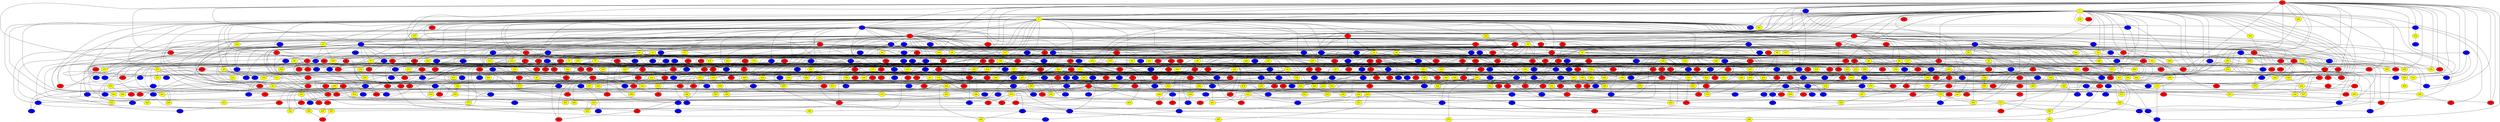 graph {
0 [style = filled fillcolor = red];
1 [style = filled fillcolor = yellow];
2 [style = filled fillcolor = yellow];
3 [style = filled fillcolor = blue];
4 [style = filled fillcolor = red];
5 [style = filled fillcolor = blue];
6 [style = filled fillcolor = blue];
7 [style = filled fillcolor = blue];
8 [style = filled fillcolor = red];
9 [style = filled fillcolor = red];
10 [style = filled fillcolor = red];
11 [style = filled fillcolor = red];
12 [style = filled fillcolor = blue];
13 [style = filled fillcolor = blue];
14 [style = filled fillcolor = red];
15 [style = filled fillcolor = yellow];
16 [style = filled fillcolor = red];
17 [style = filled fillcolor = blue];
18 [style = filled fillcolor = blue];
19 [style = filled fillcolor = red];
20 [style = filled fillcolor = yellow];
21 [style = filled fillcolor = yellow];
22 [style = filled fillcolor = blue];
23 [style = filled fillcolor = yellow];
24 [style = filled fillcolor = blue];
25 [style = filled fillcolor = blue];
26 [style = filled fillcolor = yellow];
27 [style = filled fillcolor = blue];
28 [style = filled fillcolor = blue];
29 [style = filled fillcolor = red];
30 [style = filled fillcolor = blue];
31 [style = filled fillcolor = blue];
32 [style = filled fillcolor = red];
33 [style = filled fillcolor = yellow];
34 [style = filled fillcolor = red];
35 [style = filled fillcolor = red];
36 [style = filled fillcolor = yellow];
37 [style = filled fillcolor = red];
38 [style = filled fillcolor = yellow];
39 [style = filled fillcolor = blue];
40 [style = filled fillcolor = blue];
41 [style = filled fillcolor = blue];
42 [style = filled fillcolor = red];
43 [style = filled fillcolor = yellow];
44 [style = filled fillcolor = yellow];
45 [style = filled fillcolor = yellow];
46 [style = filled fillcolor = blue];
47 [style = filled fillcolor = blue];
48 [style = filled fillcolor = yellow];
49 [style = filled fillcolor = red];
50 [style = filled fillcolor = red];
51 [style = filled fillcolor = yellow];
52 [style = filled fillcolor = red];
53 [style = filled fillcolor = red];
54 [style = filled fillcolor = yellow];
55 [style = filled fillcolor = blue];
56 [style = filled fillcolor = red];
57 [style = filled fillcolor = red];
58 [style = filled fillcolor = blue];
59 [style = filled fillcolor = red];
60 [style = filled fillcolor = yellow];
61 [style = filled fillcolor = yellow];
62 [style = filled fillcolor = red];
63 [style = filled fillcolor = red];
64 [style = filled fillcolor = red];
65 [style = filled fillcolor = yellow];
66 [style = filled fillcolor = red];
67 [style = filled fillcolor = yellow];
68 [style = filled fillcolor = yellow];
69 [style = filled fillcolor = yellow];
70 [style = filled fillcolor = yellow];
71 [style = filled fillcolor = blue];
72 [style = filled fillcolor = red];
73 [style = filled fillcolor = red];
74 [style = filled fillcolor = red];
75 [style = filled fillcolor = yellow];
76 [style = filled fillcolor = red];
77 [style = filled fillcolor = red];
78 [style = filled fillcolor = blue];
79 [style = filled fillcolor = blue];
80 [style = filled fillcolor = yellow];
81 [style = filled fillcolor = red];
82 [style = filled fillcolor = yellow];
83 [style = filled fillcolor = yellow];
84 [style = filled fillcolor = red];
85 [style = filled fillcolor = red];
86 [style = filled fillcolor = blue];
87 [style = filled fillcolor = blue];
88 [style = filled fillcolor = yellow];
89 [style = filled fillcolor = yellow];
90 [style = filled fillcolor = blue];
91 [style = filled fillcolor = blue];
92 [style = filled fillcolor = red];
93 [style = filled fillcolor = yellow];
94 [style = filled fillcolor = red];
95 [style = filled fillcolor = blue];
96 [style = filled fillcolor = red];
97 [style = filled fillcolor = red];
98 [style = filled fillcolor = yellow];
99 [style = filled fillcolor = red];
100 [style = filled fillcolor = blue];
101 [style = filled fillcolor = yellow];
102 [style = filled fillcolor = blue];
103 [style = filled fillcolor = yellow];
104 [style = filled fillcolor = red];
105 [style = filled fillcolor = red];
106 [style = filled fillcolor = blue];
107 [style = filled fillcolor = yellow];
108 [style = filled fillcolor = yellow];
109 [style = filled fillcolor = blue];
110 [style = filled fillcolor = red];
111 [style = filled fillcolor = red];
112 [style = filled fillcolor = blue];
113 [style = filled fillcolor = yellow];
114 [style = filled fillcolor = red];
115 [style = filled fillcolor = blue];
116 [style = filled fillcolor = blue];
117 [style = filled fillcolor = yellow];
118 [style = filled fillcolor = red];
119 [style = filled fillcolor = blue];
120 [style = filled fillcolor = red];
121 [style = filled fillcolor = blue];
122 [style = filled fillcolor = red];
123 [style = filled fillcolor = blue];
124 [style = filled fillcolor = yellow];
125 [style = filled fillcolor = red];
126 [style = filled fillcolor = red];
127 [style = filled fillcolor = red];
128 [style = filled fillcolor = yellow];
129 [style = filled fillcolor = blue];
130 [style = filled fillcolor = red];
131 [style = filled fillcolor = yellow];
132 [style = filled fillcolor = red];
133 [style = filled fillcolor = yellow];
134 [style = filled fillcolor = red];
135 [style = filled fillcolor = blue];
136 [style = filled fillcolor = blue];
137 [style = filled fillcolor = yellow];
138 [style = filled fillcolor = yellow];
139 [style = filled fillcolor = blue];
140 [style = filled fillcolor = yellow];
141 [style = filled fillcolor = yellow];
142 [style = filled fillcolor = blue];
143 [style = filled fillcolor = red];
144 [style = filled fillcolor = red];
145 [style = filled fillcolor = yellow];
146 [style = filled fillcolor = red];
147 [style = filled fillcolor = red];
148 [style = filled fillcolor = yellow];
149 [style = filled fillcolor = yellow];
150 [style = filled fillcolor = blue];
151 [style = filled fillcolor = red];
152 [style = filled fillcolor = red];
153 [style = filled fillcolor = blue];
154 [style = filled fillcolor = blue];
155 [style = filled fillcolor = yellow];
156 [style = filled fillcolor = red];
157 [style = filled fillcolor = red];
158 [style = filled fillcolor = yellow];
159 [style = filled fillcolor = yellow];
160 [style = filled fillcolor = red];
161 [style = filled fillcolor = yellow];
162 [style = filled fillcolor = yellow];
163 [style = filled fillcolor = red];
164 [style = filled fillcolor = red];
165 [style = filled fillcolor = red];
166 [style = filled fillcolor = red];
167 [style = filled fillcolor = yellow];
168 [style = filled fillcolor = yellow];
169 [style = filled fillcolor = yellow];
170 [style = filled fillcolor = yellow];
171 [style = filled fillcolor = red];
172 [style = filled fillcolor = red];
173 [style = filled fillcolor = red];
174 [style = filled fillcolor = yellow];
175 [style = filled fillcolor = yellow];
176 [style = filled fillcolor = red];
177 [style = filled fillcolor = yellow];
178 [style = filled fillcolor = blue];
179 [style = filled fillcolor = yellow];
180 [style = filled fillcolor = red];
181 [style = filled fillcolor = red];
182 [style = filled fillcolor = yellow];
183 [style = filled fillcolor = yellow];
184 [style = filled fillcolor = blue];
185 [style = filled fillcolor = yellow];
186 [style = filled fillcolor = yellow];
187 [style = filled fillcolor = blue];
188 [style = filled fillcolor = red];
189 [style = filled fillcolor = red];
190 [style = filled fillcolor = yellow];
191 [style = filled fillcolor = yellow];
192 [style = filled fillcolor = red];
193 [style = filled fillcolor = red];
194 [style = filled fillcolor = red];
195 [style = filled fillcolor = yellow];
196 [style = filled fillcolor = red];
197 [style = filled fillcolor = yellow];
198 [style = filled fillcolor = red];
199 [style = filled fillcolor = red];
200 [style = filled fillcolor = yellow];
201 [style = filled fillcolor = blue];
202 [style = filled fillcolor = yellow];
203 [style = filled fillcolor = blue];
204 [style = filled fillcolor = blue];
205 [style = filled fillcolor = blue];
206 [style = filled fillcolor = blue];
207 [style = filled fillcolor = yellow];
208 [style = filled fillcolor = blue];
209 [style = filled fillcolor = red];
210 [style = filled fillcolor = yellow];
211 [style = filled fillcolor = yellow];
212 [style = filled fillcolor = red];
213 [style = filled fillcolor = blue];
214 [style = filled fillcolor = red];
215 [style = filled fillcolor = blue];
216 [style = filled fillcolor = red];
217 [style = filled fillcolor = yellow];
218 [style = filled fillcolor = blue];
219 [style = filled fillcolor = yellow];
220 [style = filled fillcolor = red];
221 [style = filled fillcolor = red];
222 [style = filled fillcolor = red];
223 [style = filled fillcolor = red];
224 [style = filled fillcolor = yellow];
225 [style = filled fillcolor = red];
226 [style = filled fillcolor = yellow];
227 [style = filled fillcolor = yellow];
228 [style = filled fillcolor = red];
229 [style = filled fillcolor = yellow];
230 [style = filled fillcolor = yellow];
231 [style = filled fillcolor = red];
232 [style = filled fillcolor = red];
233 [style = filled fillcolor = blue];
234 [style = filled fillcolor = red];
235 [style = filled fillcolor = yellow];
236 [style = filled fillcolor = yellow];
237 [style = filled fillcolor = red];
238 [style = filled fillcolor = red];
239 [style = filled fillcolor = yellow];
240 [style = filled fillcolor = red];
241 [style = filled fillcolor = blue];
242 [style = filled fillcolor = yellow];
243 [style = filled fillcolor = red];
244 [style = filled fillcolor = red];
245 [style = filled fillcolor = blue];
246 [style = filled fillcolor = yellow];
247 [style = filled fillcolor = blue];
248 [style = filled fillcolor = red];
249 [style = filled fillcolor = blue];
250 [style = filled fillcolor = blue];
251 [style = filled fillcolor = yellow];
252 [style = filled fillcolor = yellow];
253 [style = filled fillcolor = yellow];
254 [style = filled fillcolor = yellow];
255 [style = filled fillcolor = yellow];
256 [style = filled fillcolor = red];
257 [style = filled fillcolor = blue];
258 [style = filled fillcolor = red];
259 [style = filled fillcolor = yellow];
260 [style = filled fillcolor = red];
261 [style = filled fillcolor = yellow];
262 [style = filled fillcolor = yellow];
263 [style = filled fillcolor = red];
264 [style = filled fillcolor = red];
265 [style = filled fillcolor = red];
266 [style = filled fillcolor = yellow];
267 [style = filled fillcolor = yellow];
268 [style = filled fillcolor = blue];
269 [style = filled fillcolor = red];
270 [style = filled fillcolor = red];
271 [style = filled fillcolor = yellow];
272 [style = filled fillcolor = red];
273 [style = filled fillcolor = yellow];
274 [style = filled fillcolor = red];
275 [style = filled fillcolor = yellow];
276 [style = filled fillcolor = yellow];
277 [style = filled fillcolor = red];
278 [style = filled fillcolor = yellow];
279 [style = filled fillcolor = red];
280 [style = filled fillcolor = red];
281 [style = filled fillcolor = yellow];
282 [style = filled fillcolor = red];
283 [style = filled fillcolor = red];
284 [style = filled fillcolor = blue];
285 [style = filled fillcolor = yellow];
286 [style = filled fillcolor = red];
287 [style = filled fillcolor = blue];
288 [style = filled fillcolor = red];
289 [style = filled fillcolor = yellow];
290 [style = filled fillcolor = blue];
291 [style = filled fillcolor = yellow];
292 [style = filled fillcolor = yellow];
293 [style = filled fillcolor = yellow];
294 [style = filled fillcolor = red];
295 [style = filled fillcolor = blue];
296 [style = filled fillcolor = blue];
297 [style = filled fillcolor = yellow];
298 [style = filled fillcolor = blue];
299 [style = filled fillcolor = yellow];
300 [style = filled fillcolor = blue];
301 [style = filled fillcolor = blue];
302 [style = filled fillcolor = blue];
303 [style = filled fillcolor = red];
304 [style = filled fillcolor = red];
305 [style = filled fillcolor = red];
306 [style = filled fillcolor = red];
307 [style = filled fillcolor = blue];
308 [style = filled fillcolor = yellow];
309 [style = filled fillcolor = blue];
310 [style = filled fillcolor = red];
311 [style = filled fillcolor = yellow];
312 [style = filled fillcolor = yellow];
313 [style = filled fillcolor = red];
314 [style = filled fillcolor = yellow];
315 [style = filled fillcolor = red];
316 [style = filled fillcolor = yellow];
317 [style = filled fillcolor = yellow];
318 [style = filled fillcolor = blue];
319 [style = filled fillcolor = blue];
320 [style = filled fillcolor = blue];
321 [style = filled fillcolor = yellow];
322 [style = filled fillcolor = blue];
323 [style = filled fillcolor = blue];
324 [style = filled fillcolor = red];
325 [style = filled fillcolor = yellow];
326 [style = filled fillcolor = yellow];
327 [style = filled fillcolor = yellow];
328 [style = filled fillcolor = red];
329 [style = filled fillcolor = red];
330 [style = filled fillcolor = yellow];
331 [style = filled fillcolor = yellow];
332 [style = filled fillcolor = red];
333 [style = filled fillcolor = yellow];
334 [style = filled fillcolor = red];
335 [style = filled fillcolor = yellow];
336 [style = filled fillcolor = blue];
337 [style = filled fillcolor = yellow];
338 [style = filled fillcolor = blue];
339 [style = filled fillcolor = blue];
340 [style = filled fillcolor = blue];
341 [style = filled fillcolor = blue];
342 [style = filled fillcolor = red];
343 [style = filled fillcolor = yellow];
344 [style = filled fillcolor = yellow];
345 [style = filled fillcolor = red];
346 [style = filled fillcolor = yellow];
347 [style = filled fillcolor = blue];
348 [style = filled fillcolor = red];
349 [style = filled fillcolor = red];
350 [style = filled fillcolor = yellow];
351 [style = filled fillcolor = red];
352 [style = filled fillcolor = blue];
353 [style = filled fillcolor = yellow];
354 [style = filled fillcolor = blue];
355 [style = filled fillcolor = red];
356 [style = filled fillcolor = blue];
357 [style = filled fillcolor = red];
358 [style = filled fillcolor = blue];
359 [style = filled fillcolor = red];
360 [style = filled fillcolor = blue];
361 [style = filled fillcolor = red];
362 [style = filled fillcolor = yellow];
363 [style = filled fillcolor = red];
364 [style = filled fillcolor = blue];
365 [style = filled fillcolor = blue];
366 [style = filled fillcolor = yellow];
367 [style = filled fillcolor = yellow];
368 [style = filled fillcolor = blue];
369 [style = filled fillcolor = yellow];
370 [style = filled fillcolor = blue];
371 [style = filled fillcolor = yellow];
372 [style = filled fillcolor = yellow];
373 [style = filled fillcolor = yellow];
374 [style = filled fillcolor = blue];
375 [style = filled fillcolor = yellow];
376 [style = filled fillcolor = blue];
377 [style = filled fillcolor = red];
378 [style = filled fillcolor = red];
379 [style = filled fillcolor = red];
380 [style = filled fillcolor = yellow];
381 [style = filled fillcolor = yellow];
382 [style = filled fillcolor = yellow];
383 [style = filled fillcolor = blue];
384 [style = filled fillcolor = red];
385 [style = filled fillcolor = yellow];
386 [style = filled fillcolor = yellow];
387 [style = filled fillcolor = blue];
388 [style = filled fillcolor = yellow];
389 [style = filled fillcolor = blue];
390 [style = filled fillcolor = yellow];
391 [style = filled fillcolor = blue];
392 [style = filled fillcolor = red];
393 [style = filled fillcolor = blue];
394 [style = filled fillcolor = blue];
395 [style = filled fillcolor = yellow];
396 [style = filled fillcolor = yellow];
397 [style = filled fillcolor = red];
398 [style = filled fillcolor = yellow];
399 [style = filled fillcolor = yellow];
400 [style = filled fillcolor = yellow];
401 [style = filled fillcolor = red];
402 [style = filled fillcolor = yellow];
403 [style = filled fillcolor = yellow];
404 [style = filled fillcolor = blue];
405 [style = filled fillcolor = red];
406 [style = filled fillcolor = yellow];
407 [style = filled fillcolor = blue];
408 [style = filled fillcolor = blue];
409 [style = filled fillcolor = blue];
410 [style = filled fillcolor = blue];
411 [style = filled fillcolor = yellow];
412 [style = filled fillcolor = yellow];
413 [style = filled fillcolor = red];
414 [style = filled fillcolor = blue];
415 [style = filled fillcolor = red];
416 [style = filled fillcolor = red];
417 [style = filled fillcolor = blue];
418 [style = filled fillcolor = yellow];
419 [style = filled fillcolor = yellow];
420 [style = filled fillcolor = blue];
421 [style = filled fillcolor = yellow];
422 [style = filled fillcolor = red];
423 [style = filled fillcolor = yellow];
424 [style = filled fillcolor = yellow];
425 [style = filled fillcolor = yellow];
426 [style = filled fillcolor = yellow];
427 [style = filled fillcolor = blue];
428 [style = filled fillcolor = red];
429 [style = filled fillcolor = red];
430 [style = filled fillcolor = red];
431 [style = filled fillcolor = yellow];
432 [style = filled fillcolor = blue];
433 [style = filled fillcolor = yellow];
434 [style = filled fillcolor = red];
435 [style = filled fillcolor = red];
436 [style = filled fillcolor = yellow];
437 [style = filled fillcolor = blue];
438 [style = filled fillcolor = red];
439 [style = filled fillcolor = red];
440 [style = filled fillcolor = yellow];
441 [style = filled fillcolor = blue];
442 [style = filled fillcolor = red];
443 [style = filled fillcolor = blue];
444 [style = filled fillcolor = yellow];
445 [style = filled fillcolor = yellow];
446 [style = filled fillcolor = blue];
447 [style = filled fillcolor = red];
448 [style = filled fillcolor = blue];
449 [style = filled fillcolor = yellow];
450 [style = filled fillcolor = yellow];
451 [style = filled fillcolor = blue];
452 [style = filled fillcolor = yellow];
453 [style = filled fillcolor = yellow];
454 [style = filled fillcolor = yellow];
455 [style = filled fillcolor = red];
456 [style = filled fillcolor = yellow];
457 [style = filled fillcolor = blue];
458 [style = filled fillcolor = red];
459 [style = filled fillcolor = blue];
460 [style = filled fillcolor = blue];
461 [style = filled fillcolor = blue];
462 [style = filled fillcolor = blue];
463 [style = filled fillcolor = red];
464 [style = filled fillcolor = yellow];
465 [style = filled fillcolor = red];
466 [style = filled fillcolor = blue];
467 [style = filled fillcolor = blue];
468 [style = filled fillcolor = yellow];
469 [style = filled fillcolor = red];
470 [style = filled fillcolor = red];
471 [style = filled fillcolor = blue];
472 [style = filled fillcolor = yellow];
473 [style = filled fillcolor = red];
474 [style = filled fillcolor = red];
475 [style = filled fillcolor = blue];
476 [style = filled fillcolor = red];
477 [style = filled fillcolor = blue];
478 [style = filled fillcolor = blue];
479 [style = filled fillcolor = red];
480 [style = filled fillcolor = yellow];
481 [style = filled fillcolor = blue];
482 [style = filled fillcolor = yellow];
483 [style = filled fillcolor = yellow];
484 [style = filled fillcolor = blue];
485 [style = filled fillcolor = red];
486 [style = filled fillcolor = yellow];
487 [style = filled fillcolor = yellow];
488 [style = filled fillcolor = blue];
489 [style = filled fillcolor = red];
490 [style = filled fillcolor = blue];
491 [style = filled fillcolor = blue];
492 [style = filled fillcolor = yellow];
493 [style = filled fillcolor = blue];
494 [style = filled fillcolor = blue];
495 [style = filled fillcolor = red];
496 [style = filled fillcolor = blue];
497 [style = filled fillcolor = yellow];
498 [style = filled fillcolor = red];
499 [style = filled fillcolor = blue];
500 [style = filled fillcolor = yellow];
501 [style = filled fillcolor = yellow];
502 [style = filled fillcolor = red];
503 [style = filled fillcolor = blue];
504 [style = filled fillcolor = red];
505 [style = filled fillcolor = yellow];
506 [style = filled fillcolor = red];
507 [style = filled fillcolor = red];
508 [style = filled fillcolor = yellow];
509 [style = filled fillcolor = blue];
510 [style = filled fillcolor = yellow];
511 [style = filled fillcolor = red];
512 [style = filled fillcolor = blue];
513 [style = filled fillcolor = yellow];
514 [style = filled fillcolor = yellow];
515 [style = filled fillcolor = blue];
516 [style = filled fillcolor = red];
517 [style = filled fillcolor = yellow];
518 [style = filled fillcolor = blue];
519 [style = filled fillcolor = red];
520 [style = filled fillcolor = yellow];
521 [style = filled fillcolor = yellow];
522 [style = filled fillcolor = yellow];
523 [style = filled fillcolor = red];
524 [style = filled fillcolor = yellow];
525 [style = filled fillcolor = blue];
526 [style = filled fillcolor = blue];
527 [style = filled fillcolor = yellow];
528 [style = filled fillcolor = yellow];
529 [style = filled fillcolor = red];
530 [style = filled fillcolor = yellow];
531 [style = filled fillcolor = blue];
532 [style = filled fillcolor = blue];
533 [style = filled fillcolor = red];
534 [style = filled fillcolor = yellow];
535 [style = filled fillcolor = blue];
536 [style = filled fillcolor = red];
537 [style = filled fillcolor = yellow];
538 [style = filled fillcolor = red];
539 [style = filled fillcolor = red];
540 [style = filled fillcolor = yellow];
541 [style = filled fillcolor = yellow];
542 [style = filled fillcolor = red];
543 [style = filled fillcolor = red];
544 [style = filled fillcolor = red];
545 [style = filled fillcolor = red];
546 [style = filled fillcolor = yellow];
547 [style = filled fillcolor = yellow];
548 [style = filled fillcolor = blue];
549 [style = filled fillcolor = blue];
550 [style = filled fillcolor = yellow];
551 [style = filled fillcolor = yellow];
552 [style = filled fillcolor = yellow];
553 [style = filled fillcolor = blue];
554 [style = filled fillcolor = red];
555 [style = filled fillcolor = red];
556 [style = filled fillcolor = blue];
557 [style = filled fillcolor = yellow];
558 [style = filled fillcolor = red];
559 [style = filled fillcolor = red];
560 [style = filled fillcolor = red];
561 [style = filled fillcolor = blue];
562 [style = filled fillcolor = yellow];
563 [style = filled fillcolor = red];
564 [style = filled fillcolor = red];
565 [style = filled fillcolor = blue];
566 [style = filled fillcolor = red];
567 [style = filled fillcolor = red];
568 [style = filled fillcolor = blue];
569 [style = filled fillcolor = red];
570 [style = filled fillcolor = yellow];
571 [style = filled fillcolor = blue];
572 [style = filled fillcolor = blue];
573 [style = filled fillcolor = red];
574 [style = filled fillcolor = yellow];
575 [style = filled fillcolor = blue];
576 [style = filled fillcolor = red];
577 [style = filled fillcolor = yellow];
578 [style = filled fillcolor = blue];
579 [style = filled fillcolor = red];
580 [style = filled fillcolor = blue];
581 [style = filled fillcolor = blue];
582 [style = filled fillcolor = blue];
583 [style = filled fillcolor = yellow];
584 [style = filled fillcolor = red];
585 [style = filled fillcolor = red];
586 [style = filled fillcolor = blue];
587 [style = filled fillcolor = red];
588 [style = filled fillcolor = red];
589 [style = filled fillcolor = blue];
590 [style = filled fillcolor = yellow];
591 [style = filled fillcolor = red];
592 [style = filled fillcolor = blue];
593 [style = filled fillcolor = red];
594 [style = filled fillcolor = yellow];
595 [style = filled fillcolor = blue];
596 [style = filled fillcolor = blue];
597 [style = filled fillcolor = blue];
598 [style = filled fillcolor = red];
599 [style = filled fillcolor = blue];
600 [style = filled fillcolor = yellow];
601 [style = filled fillcolor = blue];
602 [style = filled fillcolor = red];
603 [style = filled fillcolor = yellow];
604 [style = filled fillcolor = red];
605 [style = filled fillcolor = red];
606 [style = filled fillcolor = yellow];
607 [style = filled fillcolor = yellow];
608 [style = filled fillcolor = yellow];
609 [style = filled fillcolor = blue];
610 [style = filled fillcolor = red];
611 [style = filled fillcolor = yellow];
612 [style = filled fillcolor = red];
613 [style = filled fillcolor = blue];
614 [style = filled fillcolor = yellow];
615 [style = filled fillcolor = red];
616 [style = filled fillcolor = red];
617 [style = filled fillcolor = blue];
618 [style = filled fillcolor = red];
619 [style = filled fillcolor = yellow];
620 [style = filled fillcolor = yellow];
621 [style = filled fillcolor = red];
622 [style = filled fillcolor = yellow];
623 [style = filled fillcolor = red];
624 [style = filled fillcolor = red];
625 [style = filled fillcolor = yellow];
626 [style = filled fillcolor = red];
627 [style = filled fillcolor = blue];
628 [style = filled fillcolor = blue];
629 [style = filled fillcolor = yellow];
630 [style = filled fillcolor = blue];
631 [style = filled fillcolor = yellow];
632 [style = filled fillcolor = red];
633 [style = filled fillcolor = yellow];
634 [style = filled fillcolor = yellow];
635 [style = filled fillcolor = yellow];
636 [style = filled fillcolor = red];
637 [style = filled fillcolor = yellow];
638 [style = filled fillcolor = yellow];
639 [style = filled fillcolor = red];
640 [style = filled fillcolor = blue];
641 [style = filled fillcolor = yellow];
642 [style = filled fillcolor = yellow];
643 [style = filled fillcolor = blue];
644 [style = filled fillcolor = yellow];
645 [style = filled fillcolor = red];
646 [style = filled fillcolor = yellow];
647 [style = filled fillcolor = red];
648 [style = filled fillcolor = blue];
649 [style = filled fillcolor = blue];
650 [style = filled fillcolor = yellow];
651 [style = filled fillcolor = yellow];
652 [style = filled fillcolor = yellow];
653 [style = filled fillcolor = red];
654 [style = filled fillcolor = blue];
655 [style = filled fillcolor = blue];
656 [style = filled fillcolor = yellow];
657 [style = filled fillcolor = blue];
658 [style = filled fillcolor = blue];
659 [style = filled fillcolor = blue];
660 [style = filled fillcolor = blue];
661 [style = filled fillcolor = blue];
662 [style = filled fillcolor = blue];
663 [style = filled fillcolor = red];
664 [style = filled fillcolor = red];
665 [style = filled fillcolor = red];
666 [style = filled fillcolor = red];
667 [style = filled fillcolor = red];
668 [style = filled fillcolor = red];
669 [style = filled fillcolor = blue];
670 [style = filled fillcolor = red];
671 [style = filled fillcolor = red];
672 [style = filled fillcolor = blue];
673 [style = filled fillcolor = yellow];
674 [style = filled fillcolor = yellow];
675 [style = filled fillcolor = red];
676 [style = filled fillcolor = red];
677 [style = filled fillcolor = blue];
678 [style = filled fillcolor = yellow];
679 [style = filled fillcolor = red];
680 [style = filled fillcolor = yellow];
681 [style = filled fillcolor = red];
682 [style = filled fillcolor = yellow];
683 [style = filled fillcolor = yellow];
684 [style = filled fillcolor = yellow];
685 [style = filled fillcolor = blue];
686 [style = filled fillcolor = yellow];
687 [style = filled fillcolor = blue];
688 [style = filled fillcolor = yellow];
689 [style = filled fillcolor = blue];
690 [style = filled fillcolor = yellow];
691 [style = filled fillcolor = blue];
692 [style = filled fillcolor = yellow];
693 [style = filled fillcolor = yellow];
694 [style = filled fillcolor = blue];
695 [style = filled fillcolor = yellow];
696 [style = filled fillcolor = blue];
697 [style = filled fillcolor = blue];
0 -- 41;
0 -- 52;
0 -- 53;
0 -- 64;
0 -- 100;
0 -- 101;
0 -- 110;
0 -- 118;
0 -- 120;
0 -- 130;
0 -- 161;
0 -- 170;
0 -- 193;
0 -- 210;
0 -- 222;
0 -- 237;
0 -- 247;
0 -- 259;
0 -- 269;
0 -- 279;
0 -- 308;
0 -- 316;
0 -- 325;
0 -- 339;
0 -- 368;
0 -- 426;
0 -- 487;
0 -- 492;
0 -- 533;
0 -- 534;
0 -- 617;
0 -- 681;
1 -- 2;
1 -- 3;
1 -- 4;
1 -- 5;
0 -- 28;
0 -- 3;
0 -- 2;
0 -- 1;
1 -- 8;
1 -- 10;
1 -- 14;
1 -- 35;
1 -- 47;
1 -- 49;
1 -- 59;
1 -- 70;
1 -- 72;
1 -- 78;
1 -- 85;
1 -- 105;
1 -- 106;
1 -- 107;
1 -- 113;
1 -- 136;
1 -- 140;
1 -- 192;
1 -- 194;
1 -- 195;
1 -- 200;
1 -- 222;
1 -- 227;
1 -- 261;
1 -- 269;
1 -- 270;
1 -- 272;
1 -- 283;
1 -- 290;
1 -- 294;
1 -- 334;
1 -- 342;
1 -- 361;
1 -- 386;
1 -- 426;
1 -- 438;
1 -- 446;
1 -- 454;
1 -- 490;
1 -- 520;
1 -- 526;
1 -- 551;
1 -- 554;
1 -- 569;
1 -- 610;
1 -- 668;
1 -- 677;
1 -- 689;
2 -- 3;
2 -- 4;
2 -- 8;
2 -- 10;
2 -- 13;
2 -- 17;
2 -- 19;
2 -- 20;
2 -- 23;
2 -- 25;
2 -- 28;
2 -- 32;
2 -- 37;
2 -- 40;
2 -- 49;
2 -- 56;
2 -- 57;
2 -- 63;
2 -- 70;
2 -- 74;
2 -- 84;
2 -- 96;
2 -- 103;
2 -- 106;
2 -- 116;
2 -- 127;
2 -- 131;
2 -- 188;
2 -- 195;
2 -- 225;
2 -- 231;
2 -- 238;
2 -- 241;
2 -- 256;
2 -- 258;
2 -- 260;
2 -- 261;
2 -- 288;
2 -- 332;
2 -- 337;
2 -- 360;
2 -- 367;
2 -- 373;
2 -- 384;
2 -- 387;
2 -- 389;
2 -- 391;
2 -- 433;
2 -- 501;
2 -- 506;
2 -- 519;
2 -- 525;
2 -- 526;
2 -- 536;
2 -- 549;
2 -- 592;
2 -- 623;
2 -- 628;
2 -- 635;
2 -- 639;
2 -- 677;
3 -- 4;
3 -- 6;
3 -- 12;
3 -- 17;
3 -- 25;
3 -- 38;
3 -- 55;
3 -- 92;
3 -- 117;
3 -- 133;
3 -- 149;
3 -- 158;
3 -- 176;
3 -- 181;
3 -- 217;
3 -- 219;
3 -- 228;
3 -- 247;
3 -- 266;
3 -- 311;
3 -- 318;
3 -- 431;
3 -- 466;
3 -- 469;
3 -- 518;
3 -- 573;
3 -- 606;
3 -- 648;
3 -- 689;
4 -- 6;
4 -- 7;
4 -- 14;
4 -- 15;
4 -- 16;
4 -- 23;
4 -- 25;
4 -- 33;
4 -- 38;
4 -- 39;
4 -- 65;
4 -- 68;
4 -- 71;
4 -- 76;
4 -- 93;
4 -- 101;
4 -- 106;
4 -- 112;
4 -- 120;
4 -- 163;
4 -- 188;
4 -- 217;
4 -- 224;
4 -- 235;
4 -- 244;
4 -- 285;
4 -- 289;
4 -- 304;
4 -- 312;
4 -- 362;
4 -- 376;
4 -- 391;
4 -- 408;
4 -- 492;
4 -- 503;
4 -- 506;
4 -- 534;
4 -- 564;
4 -- 565;
4 -- 571;
4 -- 585;
5 -- 38;
5 -- 45;
5 -- 112;
5 -- 123;
5 -- 172;
5 -- 197;
5 -- 331;
5 -- 344;
5 -- 350;
5 -- 432;
5 -- 447;
5 -- 561;
5 -- 598;
5 -- 601;
5 -- 645;
5 -- 690;
5 -- 695;
6 -- 12;
6 -- 15;
6 -- 16;
6 -- 21;
6 -- 22;
6 -- 54;
6 -- 72;
6 -- 81;
6 -- 93;
6 -- 126;
6 -- 175;
6 -- 223;
6 -- 243;
6 -- 246;
6 -- 287;
6 -- 301;
6 -- 489;
7 -- 124;
7 -- 178;
7 -- 258;
7 -- 560;
7 -- 636;
8 -- 11;
8 -- 32;
8 -- 67;
8 -- 68;
8 -- 76;
8 -- 85;
8 -- 89;
8 -- 90;
8 -- 95;
8 -- 118;
8 -- 120;
8 -- 141;
8 -- 156;
8 -- 200;
8 -- 286;
8 -- 308;
8 -- 363;
8 -- 604;
8 -- 617;
8 -- 653;
9 -- 51;
9 -- 53;
9 -- 61;
9 -- 71;
9 -- 74;
9 -- 102;
9 -- 131;
9 -- 154;
9 -- 262;
9 -- 413;
9 -- 534;
9 -- 611;
10 -- 16;
10 -- 21;
10 -- 27;
10 -- 31;
10 -- 33;
10 -- 229;
10 -- 273;
10 -- 378;
10 -- 416;
11 -- 22;
11 -- 26;
11 -- 46;
11 -- 131;
11 -- 138;
11 -- 160;
11 -- 409;
11 -- 459;
11 -- 468;
11 -- 511;
11 -- 637;
11 -- 652;
12 -- 132;
12 -- 175;
12 -- 326;
12 -- 332;
12 -- 451;
13 -- 15;
13 -- 26;
13 -- 61;
13 -- 67;
13 -- 73;
13 -- 91;
13 -- 132;
13 -- 162;
13 -- 176;
13 -- 230;
13 -- 254;
13 -- 300;
13 -- 311;
13 -- 346;
13 -- 375;
13 -- 475;
13 -- 516;
13 -- 559;
13 -- 562;
13 -- 572;
13 -- 585;
13 -- 589;
13 -- 596;
13 -- 608;
14 -- 24;
14 -- 26;
14 -- 39;
14 -- 40;
14 -- 44;
14 -- 71;
14 -- 89;
14 -- 96;
14 -- 111;
14 -- 142;
14 -- 146;
14 -- 214;
14 -- 618;
14 -- 641;
15 -- 18;
15 -- 24;
15 -- 32;
15 -- 35;
15 -- 62;
15 -- 116;
15 -- 149;
15 -- 150;
15 -- 157;
15 -- 183;
15 -- 187;
15 -- 216;
15 -- 391;
15 -- 402;
16 -- 31;
16 -- 98;
16 -- 121;
16 -- 179;
16 -- 216;
16 -- 245;
16 -- 297;
16 -- 544;
16 -- 557;
17 -- 48;
17 -- 63;
17 -- 66;
17 -- 119;
17 -- 168;
17 -- 291;
17 -- 312;
17 -- 407;
17 -- 673;
18 -- 34;
18 -- 274;
18 -- 628;
19 -- 73;
19 -- 92;
19 -- 263;
20 -- 138;
20 -- 248;
20 -- 340;
20 -- 411;
20 -- 496;
20 -- 515;
20 -- 640;
21 -- 29;
21 -- 42;
21 -- 87;
21 -- 109;
21 -- 215;
21 -- 223;
21 -- 226;
21 -- 272;
21 -- 279;
21 -- 285;
21 -- 317;
21 -- 380;
21 -- 480;
22 -- 44;
22 -- 75;
22 -- 86;
22 -- 99;
22 -- 150;
22 -- 379;
22 -- 392;
23 -- 24;
23 -- 54;
23 -- 58;
23 -- 97;
23 -- 113;
23 -- 168;
23 -- 185;
23 -- 221;
23 -- 393;
23 -- 547;
24 -- 87;
24 -- 590;
25 -- 35;
25 -- 47;
25 -- 88;
25 -- 104;
25 -- 136;
25 -- 142;
25 -- 205;
25 -- 307;
25 -- 496;
25 -- 573;
25 -- 685;
26 -- 29;
26 -- 42;
26 -- 57;
26 -- 74;
26 -- 119;
26 -- 151;
26 -- 167;
26 -- 207;
26 -- 228;
26 -- 381;
26 -- 386;
26 -- 443;
26 -- 459;
26 -- 661;
27 -- 66;
27 -- 96;
27 -- 104;
27 -- 191;
27 -- 209;
27 -- 230;
27 -- 241;
27 -- 298;
27 -- 440;
27 -- 460;
27 -- 510;
28 -- 472;
28 -- 667;
29 -- 56;
29 -- 124;
29 -- 251;
29 -- 497;
29 -- 693;
30 -- 36;
30 -- 54;
30 -- 80;
30 -- 126;
30 -- 133;
30 -- 145;
30 -- 153;
30 -- 173;
30 -- 213;
30 -- 278;
30 -- 399;
30 -- 420;
30 -- 479;
30 -- 540;
30 -- 692;
31 -- 36;
31 -- 94;
31 -- 156;
31 -- 322;
32 -- 34;
32 -- 105;
32 -- 125;
32 -- 127;
32 -- 143;
32 -- 152;
32 -- 321;
33 -- 46;
33 -- 48;
33 -- 81;
33 -- 107;
33 -- 139;
33 -- 155;
33 -- 235;
33 -- 253;
33 -- 274;
33 -- 293;
33 -- 323;
33 -- 330;
33 -- 370;
33 -- 452;
34 -- 43;
34 -- 158;
34 -- 263;
34 -- 409;
34 -- 471;
34 -- 476;
34 -- 530;
35 -- 44;
35 -- 530;
35 -- 537;
35 -- 549;
35 -- 637;
35 -- 691;
36 -- 347;
37 -- 60;
37 -- 118;
37 -- 225;
37 -- 285;
37 -- 392;
37 -- 400;
37 -- 532;
37 -- 624;
38 -- 315;
38 -- 364;
39 -- 133;
39 -- 166;
39 -- 191;
39 -- 322;
39 -- 335;
39 -- 348;
39 -- 568;
39 -- 631;
40 -- 104;
40 -- 304;
40 -- 434;
41 -- 309;
42 -- 47;
42 -- 49;
42 -- 58;
42 -- 64;
42 -- 204;
42 -- 257;
42 -- 362;
42 -- 370;
42 -- 403;
42 -- 488;
43 -- 94;
43 -- 616;
44 -- 52;
44 -- 57;
44 -- 65;
44 -- 78;
44 -- 115;
44 -- 140;
44 -- 148;
44 -- 155;
44 -- 185;
44 -- 235;
44 -- 314;
44 -- 553;
44 -- 571;
44 -- 619;
45 -- 83;
45 -- 89;
46 -- 294;
46 -- 333;
46 -- 353;
47 -- 86;
47 -- 98;
47 -- 190;
47 -- 267;
47 -- 382;
47 -- 421;
47 -- 480;
47 -- 527;
47 -- 544;
47 -- 662;
48 -- 432;
49 -- 144;
49 -- 186;
49 -- 339;
49 -- 500;
49 -- 592;
50 -- 127;
50 -- 435;
50 -- 683;
51 -- 55;
51 -- 87;
51 -- 203;
51 -- 212;
51 -- 267;
51 -- 310;
51 -- 343;
51 -- 447;
51 -- 666;
52 -- 147;
52 -- 203;
52 -- 260;
52 -- 349;
52 -- 366;
53 -- 201;
53 -- 393;
54 -- 59;
54 -- 82;
54 -- 644;
55 -- 58;
55 -- 65;
55 -- 213;
55 -- 282;
55 -- 419;
55 -- 452;
55 -- 521;
55 -- 524;
55 -- 632;
56 -- 79;
56 -- 111;
56 -- 130;
56 -- 144;
56 -- 191;
56 -- 206;
56 -- 313;
56 -- 372;
56 -- 463;
56 -- 471;
56 -- 485;
56 -- 494;
56 -- 501;
56 -- 568;
56 -- 612;
56 -- 643;
56 -- 661;
56 -- 693;
58 -- 547;
59 -- 64;
59 -- 129;
59 -- 303;
59 -- 390;
60 -- 134;
60 -- 196;
60 -- 511;
60 -- 691;
61 -- 63;
61 -- 67;
61 -- 83;
61 -- 128;
61 -- 148;
61 -- 154;
61 -- 240;
61 -- 242;
61 -- 298;
61 -- 354;
61 -- 369;
61 -- 374;
61 -- 446;
61 -- 625;
61 -- 671;
62 -- 145;
62 -- 630;
63 -- 111;
64 -- 137;
64 -- 145;
64 -- 189;
64 -- 292;
64 -- 382;
64 -- 470;
64 -- 508;
64 -- 575;
64 -- 681;
65 -- 93;
65 -- 425;
65 -- 551;
66 -- 177;
66 -- 382;
66 -- 396;
66 -- 679;
67 -- 79;
67 -- 99;
67 -- 276;
67 -- 337;
67 -- 508;
67 -- 550;
68 -- 129;
68 -- 286;
68 -- 357;
68 -- 470;
68 -- 536;
68 -- 600;
69 -- 309;
69 -- 432;
69 -- 471;
70 -- 209;
70 -- 250;
70 -- 386;
70 -- 462;
71 -- 85;
71 -- 141;
71 -- 165;
71 -- 168;
71 -- 177;
71 -- 205;
71 -- 214;
71 -- 238;
71 -- 243;
71 -- 245;
71 -- 275;
71 -- 280;
71 -- 470;
71 -- 537;
71 -- 552;
71 -- 597;
71 -- 690;
71 -- 697;
72 -- 477;
72 -- 695;
73 -- 212;
73 -- 325;
73 -- 333;
73 -- 361;
73 -- 431;
73 -- 498;
73 -- 541;
73 -- 634;
74 -- 190;
74 -- 219;
74 -- 250;
74 -- 264;
74 -- 361;
74 -- 444;
74 -- 452;
74 -- 464;
74 -- 577;
75 -- 165;
75 -- 256;
75 -- 620;
75 -- 675;
77 -- 84;
77 -- 110;
77 -- 122;
78 -- 113;
78 -- 226;
78 -- 318;
78 -- 352;
78 -- 618;
78 -- 651;
80 -- 186;
80 -- 262;
80 -- 274;
80 -- 477;
81 -- 108;
81 -- 356;
81 -- 625;
82 -- 98;
82 -- 643;
83 -- 222;
83 -- 279;
83 -- 646;
84 -- 101;
84 -- 141;
84 -- 332;
84 -- 359;
84 -- 457;
84 -- 654;
85 -- 147;
85 -- 170;
85 -- 217;
85 -- 305;
85 -- 569;
85 -- 606;
86 -- 265;
86 -- 277;
87 -- 341;
88 -- 97;
88 -- 489;
89 -- 208;
89 -- 216;
89 -- 288;
89 -- 330;
89 -- 370;
89 -- 404;
89 -- 408;
89 -- 417;
89 -- 418;
89 -- 474;
89 -- 654;
89 -- 655;
90 -- 478;
91 -- 99;
91 -- 173;
91 -- 297;
91 -- 365;
91 -- 431;
91 -- 517;
91 -- 672;
92 -- 140;
92 -- 237;
93 -- 102;
93 -- 187;
93 -- 220;
93 -- 291;
93 -- 570;
94 -- 159;
94 -- 199;
94 -- 251;
94 -- 255;
94 -- 400;
94 -- 421;
94 -- 481;
94 -- 609;
94 -- 663;
95 -- 108;
95 -- 490;
95 -- 523;
96 -- 231;
96 -- 305;
96 -- 435;
96 -- 583;
97 -- 136;
97 -- 247;
97 -- 328;
98 -- 123;
98 -- 388;
98 -- 540;
100 -- 151;
100 -- 383;
100 -- 412;
101 -- 157;
101 -- 187;
101 -- 315;
101 -- 392;
101 -- 602;
102 -- 640;
103 -- 183;
104 -- 105;
104 -- 160;
105 -- 169;
105 -- 252;
105 -- 463;
105 -- 679;
106 -- 190;
106 -- 246;
106 -- 293;
106 -- 294;
107 -- 110;
107 -- 384;
108 -- 109;
108 -- 233;
108 -- 359;
108 -- 542;
108 -- 620;
108 -- 627;
108 -- 653;
109 -- 125;
109 -- 200;
110 -- 143;
110 -- 254;
110 -- 277;
110 -- 281;
110 -- 302;
110 -- 542;
110 -- 638;
111 -- 137;
111 -- 334;
111 -- 355;
111 -- 613;
112 -- 329;
112 -- 333;
112 -- 485;
113 -- 368;
113 -- 567;
114 -- 128;
114 -- 152;
114 -- 252;
115 -- 196;
115 -- 202;
115 -- 244;
115 -- 249;
115 -- 280;
115 -- 328;
115 -- 478;
115 -- 493;
115 -- 583;
115 -- 597;
115 -- 629;
115 -- 680;
116 -- 139;
116 -- 242;
116 -- 248;
116 -- 271;
116 -- 354;
116 -- 363;
116 -- 413;
116 -- 437;
116 -- 442;
116 -- 532;
116 -- 560;
117 -- 153;
117 -- 377;
117 -- 495;
118 -- 371;
118 -- 523;
119 -- 411;
119 -- 460;
119 -- 614;
119 -- 693;
120 -- 198;
120 -- 273;
120 -- 477;
121 -- 165;
121 -- 233;
121 -- 483;
121 -- 492;
121 -- 650;
122 -- 135;
122 -- 171;
122 -- 395;
123 -- 195;
123 -- 268;
123 -- 499;
124 -- 320;
124 -- 558;
125 -- 266;
125 -- 301;
125 -- 366;
125 -- 468;
125 -- 546;
126 -- 167;
126 -- 179;
126 -- 531;
126 -- 624;
126 -- 626;
126 -- 648;
127 -- 157;
127 -- 252;
129 -- 434;
131 -- 172;
131 -- 457;
132 -- 137;
132 -- 184;
132 -- 185;
132 -- 273;
132 -- 327;
132 -- 496;
133 -- 193;
133 -- 308;
133 -- 397;
133 -- 554;
135 -- 159;
135 -- 181;
135 -- 307;
136 -- 234;
136 -- 588;
137 -- 139;
137 -- 175;
138 -- 645;
139 -- 206;
139 -- 416;
139 -- 626;
141 -- 227;
142 -- 250;
142 -- 283;
142 -- 660;
143 -- 188;
143 -- 348;
143 -- 563;
143 -- 597;
144 -- 248;
144 -- 324;
144 -- 682;
145 -- 180;
145 -- 199;
145 -- 201;
145 -- 404;
145 -- 506;
145 -- 559;
146 -- 162;
146 -- 171;
147 -- 360;
147 -- 474;
147 -- 487;
148 -- 202;
149 -- 253;
149 -- 262;
149 -- 321;
149 -- 336;
149 -- 608;
149 -- 684;
151 -- 167;
151 -- 303;
151 -- 435;
151 -- 447;
151 -- 505;
152 -- 192;
152 -- 297;
152 -- 410;
152 -- 591;
152 -- 595;
153 -- 373;
153 -- 455;
153 -- 512;
153 -- 639;
154 -- 244;
154 -- 355;
155 -- 416;
156 -- 513;
157 -- 176;
158 -- 394;
158 -- 474;
158 -- 557;
159 -- 211;
159 -- 338;
159 -- 448;
159 -- 606;
161 -- 221;
161 -- 316;
161 -- 365;
163 -- 211;
163 -- 229;
164 -- 375;
164 -- 405;
165 -- 170;
165 -- 208;
165 -- 282;
165 -- 311;
166 -- 180;
166 -- 296;
166 -- 399;
166 -- 615;
168 -- 593;
169 -- 430;
169 -- 453;
169 -- 543;
170 -- 239;
170 -- 342;
170 -- 414;
170 -- 424;
170 -- 609;
170 -- 627;
171 -- 194;
171 -- 221;
171 -- 259;
171 -- 260;
171 -- 326;
171 -- 696;
172 -- 549;
172 -- 593;
174 -- 376;
174 -- 415;
175 -- 324;
175 -- 430;
175 -- 483;
177 -- 564;
178 -- 281;
178 -- 314;
178 -- 329;
178 -- 365;
178 -- 495;
179 -- 229;
179 -- 242;
179 -- 439;
180 -- 401;
180 -- 622;
181 -- 473;
182 -- 218;
182 -- 295;
182 -- 535;
184 -- 239;
184 -- 372;
184 -- 473;
184 -- 545;
185 -- 389;
186 -- 646;
187 -- 641;
188 -- 462;
188 -- 487;
188 -- 512;
190 -- 502;
190 -- 651;
191 -- 558;
191 -- 611;
192 -- 334;
194 -- 283;
195 -- 384;
198 -- 232;
198 -- 327;
198 -- 358;
198 -- 652;
199 -- 650;
201 -- 304;
201 -- 324;
201 -- 519;
201 -- 659;
202 -- 227;
202 -- 350;
203 -- 246;
203 -- 251;
203 -- 299;
203 -- 422;
203 -- 548;
203 -- 576;
203 -- 601;
204 -- 423;
204 -- 425;
204 -- 540;
204 -- 579;
205 -- 338;
205 -- 455;
205 -- 488;
206 -- 566;
207 -- 448;
208 -- 233;
209 -- 464;
209 -- 478;
209 -- 491;
209 -- 584;
210 -- 614;
210 -- 653;
211 -- 340;
211 -- 346;
211 -- 381;
211 -- 394;
211 -- 579;
213 -- 249;
213 -- 460;
216 -- 236;
216 -- 322;
216 -- 577;
216 -- 697;
217 -- 353;
217 -- 473;
218 -- 364;
218 -- 428;
218 -- 461;
218 -- 582;
219 -- 238;
219 -- 342;
220 -- 436;
221 -- 561;
222 -- 395;
222 -- 467;
224 -- 341;
225 -- 318;
225 -- 415;
226 -- 402;
228 -- 451;
228 -- 455;
230 -- 612;
230 -- 622;
231 -- 461;
232 -- 265;
232 -- 347;
233 -- 603;
235 -- 253;
235 -- 278;
235 -- 329;
235 -- 347;
235 -- 388;
235 -- 502;
235 -- 574;
235 -- 660;
235 -- 680;
236 -- 616;
237 -- 374;
237 -- 429;
237 -- 467;
237 -- 498;
238 -- 240;
238 -- 414;
238 -- 497;
239 -- 628;
240 -- 358;
240 -- 417;
240 -- 562;
240 -- 621;
241 -- 424;
241 -- 425;
241 -- 514;
242 -- 636;
243 -- 581;
244 -- 343;
244 -- 390;
244 -- 522;
247 -- 309;
247 -- 331;
247 -- 553;
248 -- 647;
249 -- 613;
250 -- 351;
250 -- 633;
251 -- 269;
252 -- 310;
252 -- 398;
253 -- 670;
254 -- 418;
254 -- 657;
255 -- 366;
255 -- 419;
255 -- 428;
255 -- 458;
256 -- 406;
256 -- 427;
256 -- 567;
257 -- 469;
257 -- 522;
257 -- 581;
257 -- 582;
260 -- 371;
260 -- 647;
262 -- 277;
262 -- 675;
266 -- 396;
266 -- 423;
266 -- 437;
266 -- 443;
266 -- 504;
267 -- 289;
268 -- 635;
270 -- 296;
270 -- 429;
270 -- 535;
272 -- 436;
272 -- 449;
272 -- 450;
272 -- 631;
272 -- 673;
273 -- 379;
273 -- 441;
273 -- 599;
275 -- 587;
276 -- 295;
279 -- 576;
279 -- 621;
279 -- 642;
280 -- 302;
280 -- 444;
281 -- 293;
282 -- 673;
284 -- 581;
285 -- 531;
286 -- 376;
286 -- 684;
287 -- 314;
288 -- 292;
288 -- 336;
288 -- 344;
288 -- 579;
288 -- 630;
290 -- 569;
290 -- 574;
291 -- 684;
293 -- 619;
293 -- 644;
293 -- 666;
294 -- 413;
296 -- 429;
297 -- 689;
300 -- 397;
300 -- 578;
303 -- 325;
303 -- 632;
305 -- 566;
306 -- 475;
306 -- 605;
308 -- 383;
309 -- 321;
309 -- 371;
309 -- 529;
309 -- 600;
310 -- 587;
311 -- 328;
311 -- 417;
312 -- 516;
315 -- 351;
315 -- 486;
315 -- 507;
315 -- 515;
316 -- 351;
316 -- 539;
316 -- 692;
317 -- 349;
318 -- 476;
318 -- 524;
318 -- 575;
319 -- 323;
319 -- 385;
319 -- 456;
319 -- 491;
319 -- 591;
319 -- 695;
320 -- 353;
320 -- 440;
320 -- 525;
321 -- 403;
321 -- 486;
321 -- 676;
323 -- 533;
324 -- 414;
324 -- 445;
324 -- 582;
325 -- 375;
326 -- 345;
328 -- 341;
329 -- 446;
332 -- 553;
333 -- 372;
333 -- 373;
333 -- 480;
333 -- 616;
333 -- 642;
335 -- 516;
336 -- 451;
336 -- 529;
337 -- 338;
337 -- 466;
337 -- 501;
337 -- 508;
337 -- 586;
337 -- 676;
338 -- 358;
338 -- 379;
338 -- 491;
340 -- 368;
343 -- 393;
343 -- 493;
343 -- 602;
348 -- 367;
348 -- 644;
348 -- 674;
350 -- 667;
351 -- 387;
351 -- 603;
352 -- 367;
352 -- 389;
352 -- 605;
354 -- 642;
355 -- 363;
357 -- 465;
357 -- 499;
357 -- 594;
357 -- 649;
360 -- 665;
361 -- 385;
362 -- 369;
362 -- 400;
362 -- 531;
363 -- 541;
363 -- 577;
364 -- 442;
364 -- 663;
366 -- 696;
369 -- 394;
369 -- 518;
370 -- 528;
372 -- 605;
376 -- 401;
376 -- 664;
376 -- 669;
378 -- 387;
379 -- 675;
381 -- 497;
382 -- 390;
386 -- 409;
387 -- 525;
387 -- 601;
388 -- 498;
388 -- 550;
388 -- 571;
389 -- 445;
389 -- 683;
390 -- 685;
393 -- 436;
393 -- 672;
394 -- 574;
394 -- 682;
395 -- 617;
395 -- 656;
396 -- 458;
398 -- 550;
399 -- 412;
401 -- 448;
402 -- 462;
402 -- 585;
403 -- 551;
404 -- 649;
407 -- 589;
407 -- 598;
413 -- 465;
413 -- 688;
414 -- 607;
415 -- 504;
415 -- 568;
418 -- 570;
419 -- 424;
419 -- 659;
423 -- 573;
426 -- 576;
428 -- 556;
429 -- 587;
431 -- 556;
432 -- 439;
433 -- 583;
434 -- 548;
440 -- 459;
442 -- 484;
444 -- 663;
445 -- 555;
450 -- 529;
450 -- 600;
450 -- 661;
450 -- 694;
451 -- 552;
452 -- 563;
453 -- 544;
454 -- 655;
455 -- 592;
460 -- 641;
463 -- 504;
468 -- 546;
469 -- 482;
469 -- 603;
469 -- 697;
471 -- 674;
472 -- 658;
477 -- 595;
477 -- 678;
482 -- 555;
484 -- 633;
485 -- 513;
488 -- 669;
493 -- 521;
494 -- 604;
495 -- 630;
500 -- 645;
500 -- 696;
501 -- 686;
503 -- 589;
504 -- 688;
506 -- 593;
507 -- 599;
509 -- 538;
509 -- 546;
512 -- 672;
513 -- 662;
517 -- 535;
518 -- 521;
518 -- 604;
522 -- 572;
522 -- 660;
522 -- 670;
522 -- 687;
525 -- 528;
525 -- 580;
525 -- 633;
526 -- 637;
531 -- 620;
531 -- 678;
532 -- 588;
534 -- 538;
535 -- 670;
546 -- 657;
547 -- 686;
563 -- 570;
578 -- 590;
582 -- 594;
582 -- 596;
595 -- 668;
603 -- 607;
603 -- 687;
608 -- 692;
615 -- 618;
620 -- 679;
621 -- 654;
634 -- 685;
}
